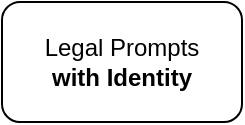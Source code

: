 <mxfile version="23.0.0" type="github">
  <diagram name="Page-1" id="pavuiqJl_9OCltYVc3RJ">
    <mxGraphModel dx="317" dy="466" grid="1" gridSize="10" guides="1" tooltips="1" connect="1" arrows="1" fold="1" page="1" pageScale="1" pageWidth="827" pageHeight="1169" math="0" shadow="0">
      <root>
        <mxCell id="0" />
        <mxCell id="1" parent="0" />
        <mxCell id="uyafumEz3ckhHzMAfCBu-1" value="Legal Prompts&lt;br&gt;&lt;b&gt;with Identity&lt;/b&gt;" style="rounded=1;whiteSpace=wrap;html=1;" vertex="1" parent="1">
          <mxGeometry x="50" y="130" width="120" height="60" as="geometry" />
        </mxCell>
      </root>
    </mxGraphModel>
  </diagram>
</mxfile>

